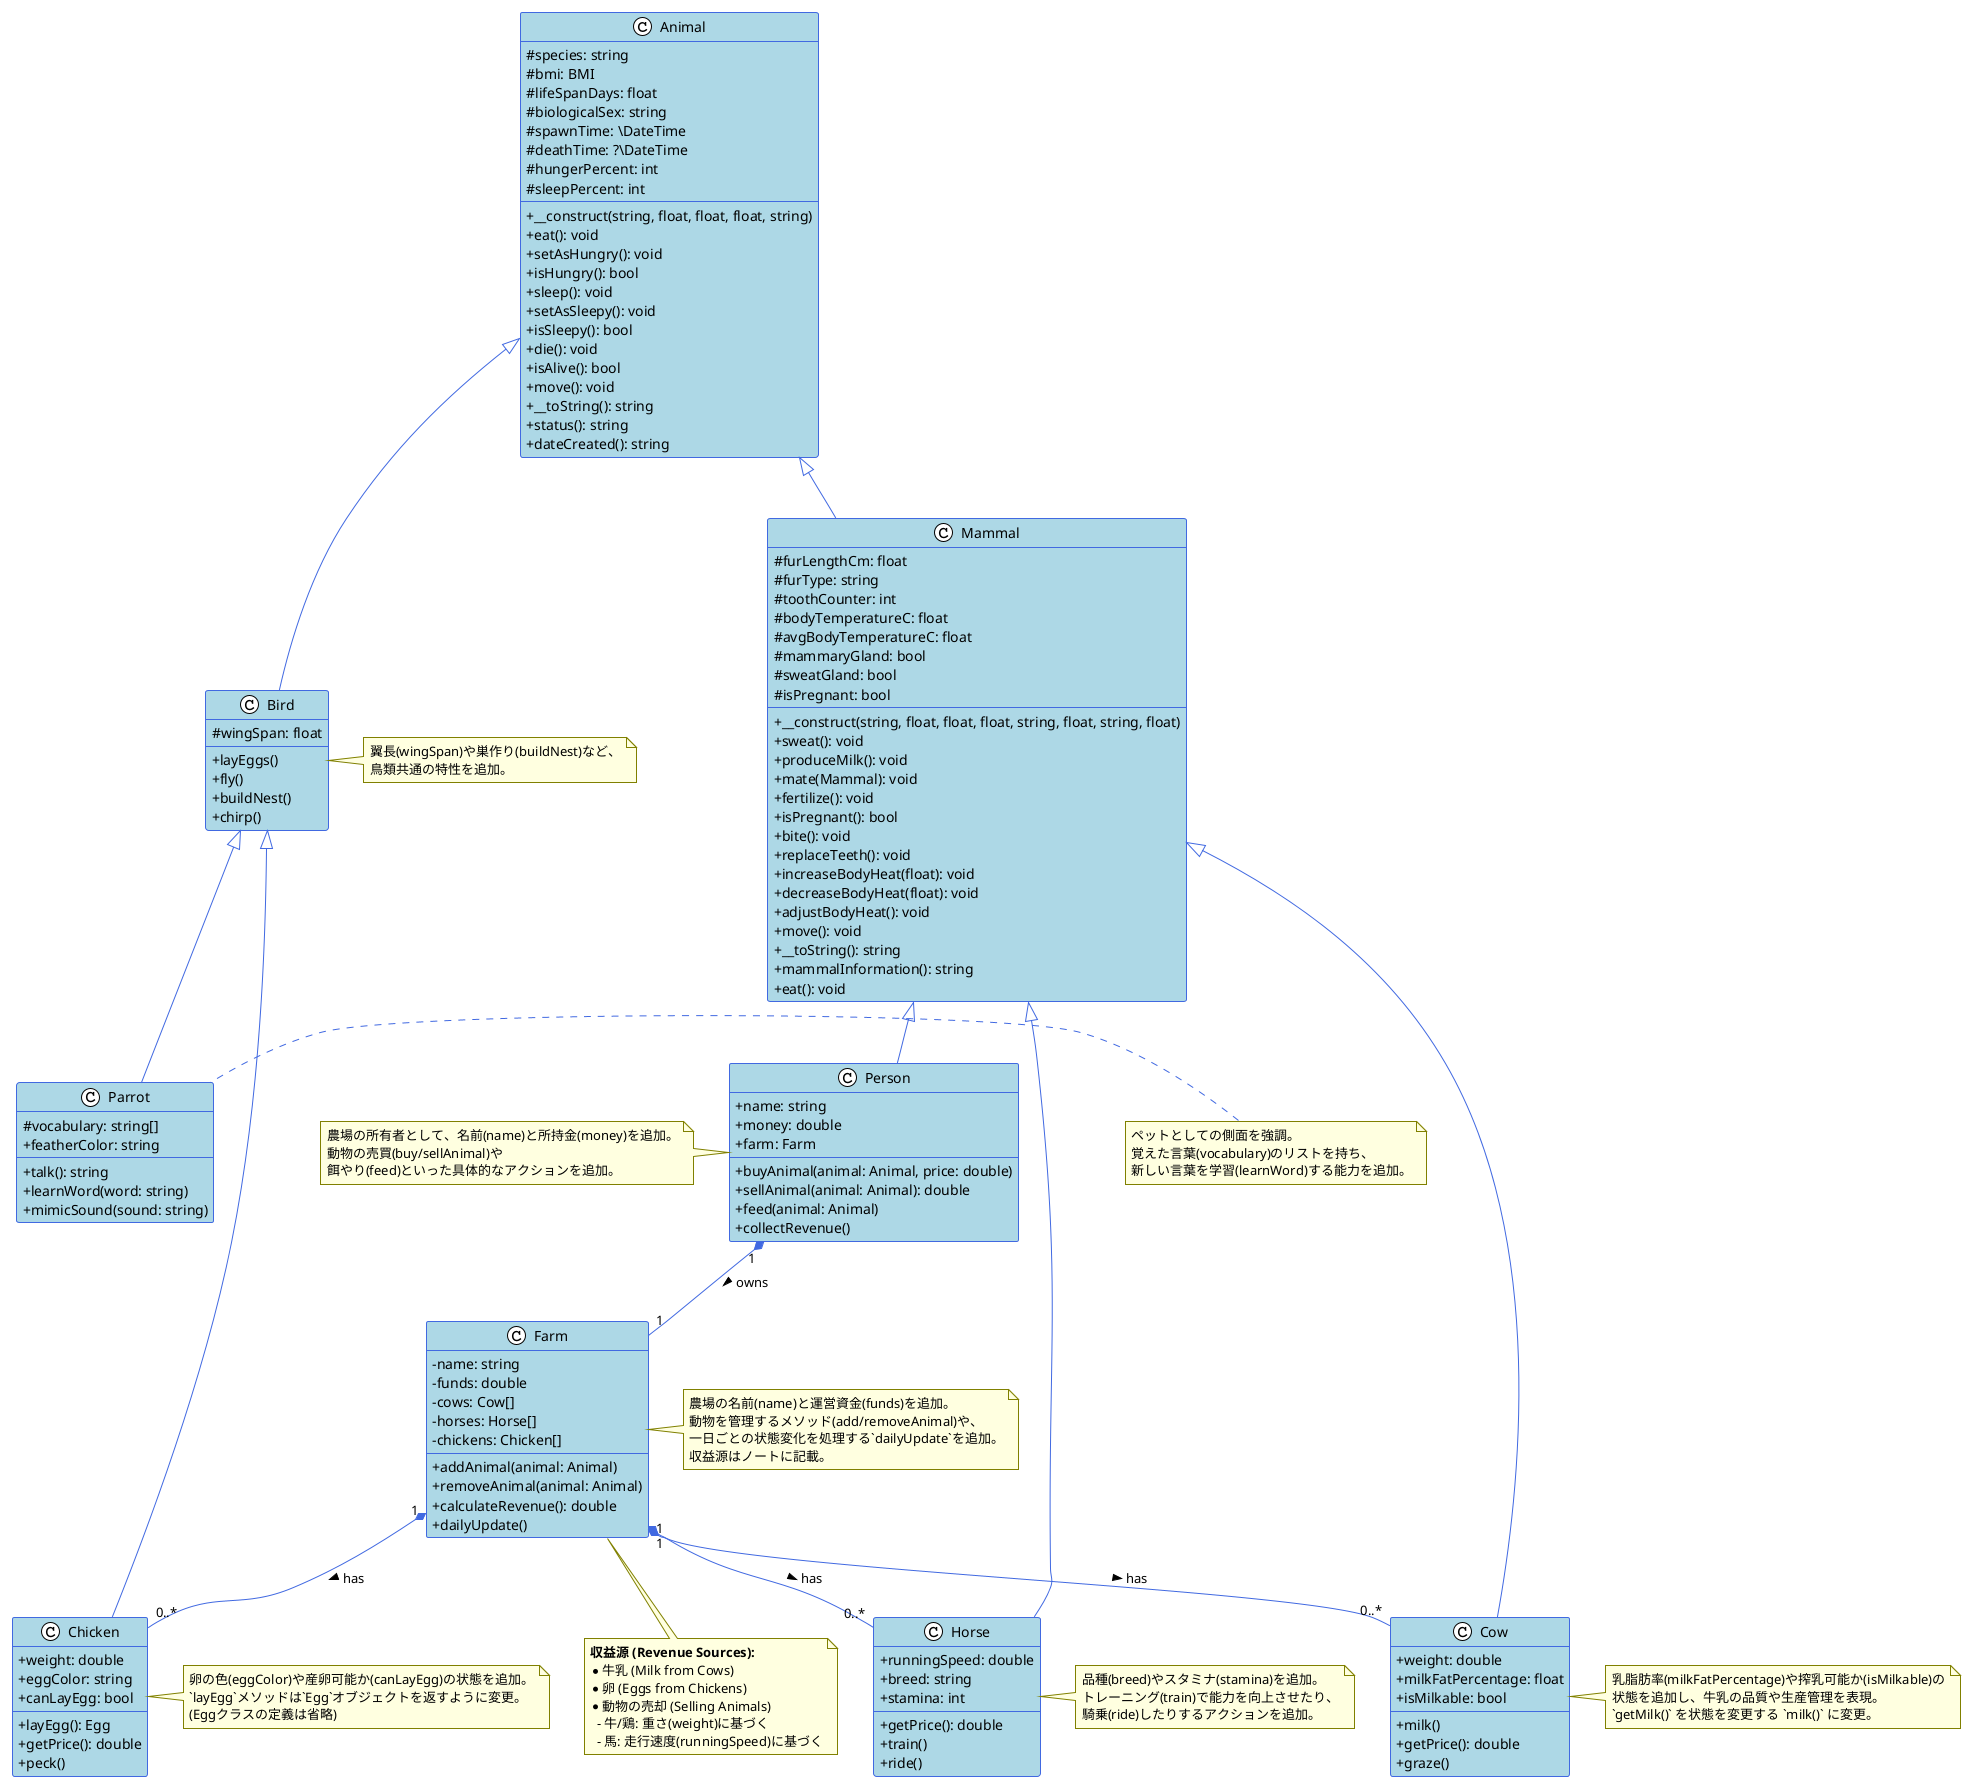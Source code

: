 @startuml ExpandedFarmAnimalDiagram
' --- スタイルとテーマの設定 ---
!theme plain
skinparam classAttributeIconSize 0
skinparam defaultFontName "Yu Gothic"
skinparam class {
    BackgroundColor LightBlue
    ArrowColor RoyalBlue
    BorderColor RoyalBlue
}
skinparam note {
    BackgroundColor LightYellow
    BorderColor Olive
}
hide empty members

' --- クラス定義 (ベース) ---

class Animal {
  # species: string
  # bmi: BMI
  # lifeSpanDays: float
  # biologicalSex: string
  # spawnTime: \DateTime
  # deathTime: ?\DateTime
  # hungerPercent: int
  # sleepPercent: int
  + __construct(string, float, float, float, string)
  + eat(): void
  + setAsHungry(): void
  + isHungry(): bool
  + sleep(): void
  + setAsSleepy(): void
  + isSleepy(): bool
  + die(): void
  + isAlive(): bool
  + move(): void
  + __toString(): string
  + status(): string
  + dateCreated(): string
}

class Mammal extends Animal {
  # furLengthCm: float
  # furType: string
  # toothCounter: int
  # bodyTemperatureC: float
  # avgBodyTemperatureC: float
  # mammaryGland: bool
  # sweatGland: bool
  # isPregnant: bool
  + __construct(string, float, float, float, string, float, string, float)
  + sweat(): void
  + produceMilk(): void
  + mate(Mammal): void
  + fertilize(): void
  + isPregnant(): bool
  + bite(): void
  + replaceTeeth(): void
  + increaseBodyHeat(float): void
  + decreaseBodyHeat(float): void
  + adjustBodyHeat(): void
  + move(): void
  + __toString(): string
  + mammalInformation(): string
  + eat(): void
}

' --- クラス定義 (拡張) ---

class Bird extends Animal {
  # wingSpan: float
  + layEggs()
  + fly()
  + buildNest()
  + chirp()
}
note right of Bird
  翼長(wingSpan)や巣作り(buildNest)など、
  鳥類共通の特性を追加。
end note

class Person extends Mammal {
  + name: string
  + money: double
  + farm: Farm
  + buyAnimal(animal: Animal, price: double)
  + sellAnimal(animal: Animal): double
  + feed(animal: Animal)
  + collectRevenue()
}
note left of Person
  農場の所有者として、名前(name)と所持金(money)を追加。
  動物の売買(buy/sellAnimal)や
  餌やり(feed)といった具体的なアクションを追加。
end note

class Cow extends Mammal {
  + weight: double
  + milkFatPercentage: float
  + isMilkable: bool
  + milk()
  + getPrice(): double
  + graze()
}
note right of Cow
  乳脂肪率(milkFatPercentage)や搾乳可能か(isMilkable)の
  状態を追加し、牛乳の品質や生産管理を表現。
  `getMilk()` を状態を変更する `milk()` に変更。
end note

class Horse extends Mammal {
  + runningSpeed: double
  + breed: string
  + stamina: int
  + getPrice(): double
  + train()
  + ride()
}
note right of Horse
  品種(breed)やスタミナ(stamina)を追加。
  トレーニング(train)で能力を向上させたり、
  騎乗(ride)したりするアクションを追加。
end note

class Chicken extends Bird {
  + weight: double
  + eggColor: string
  + canLayEgg: bool
  + layEgg(): Egg
  + getPrice(): double
  + peck()
}
note right of Chicken
  卵の色(eggColor)や産卵可能か(canLayEgg)の状態を追加。
  `layEgg`メソッドは`Egg`オブジェクトを返すように変更。
  (Eggクラスの定義は省略)
end note

class Parrot extends Bird {
  # vocabulary: string[]
  + featherColor: string
  + talk(): string
  + learnWord(word: string)
  + mimicSound(sound: string)
}
note left of Parrot
  ペットとしての側面を強調。
  覚えた言葉(vocabulary)のリストを持ち、
  新しい言葉を学習(learnWord)する能力を追加。
end note

class Farm {
  - name: string
  - funds: double
  - cows: Cow[]
  - horses: Horse[]
  - chickens: Chicken[]
  + addAnimal(animal: Animal)
  + removeAnimal(animal: Animal)
  + calculateRevenue(): double
  + dailyUpdate()
}
note right of Farm
  農場の名前(name)と運営資金(funds)を追加。
  動物を管理するメソッド(add/removeAnimal)や、
  一日ごとの状態変化を処理する`dailyUpdate`を追加。
  収益源はノートに記載。
end note

' --- 関連定義 ---

Person "1" *-- "1" Farm : owns >

Farm "1" *-- "0..*" Cow : has >
Farm "1" *-- "0..*" Horse : has >
Farm "1" *-- "0..*" Chicken : has >

' --- ノート ---
note as RevenueNote
  **収益源 (Revenue Sources):**
  * 牛乳 (Milk from Cows)
  * 卵 (Eggs from Chickens)
  * 動物の売却 (Selling Animals)
    - 牛/鶏: 重さ(weight)に基づく
    - 馬: 走行速度(runningSpeed)に基づく
end note

Farm .. RevenueNote

@enduml
